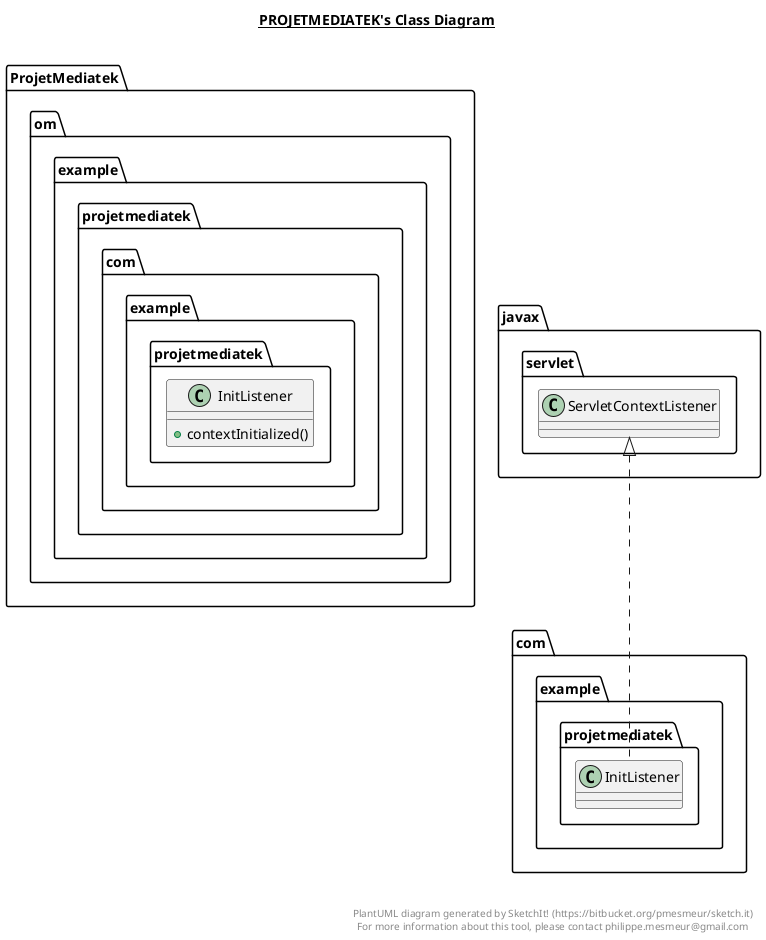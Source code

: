 @startuml

title __PROJETMEDIATEK's Class Diagram__\n

  namespace  ProjetMediatek{
    namespace om.example.projetmediatek {
      class com.example.projetmediatek.InitListener {
          + contextInitialized()
      }
    }
  }
  

  com.example.projetmediatek.InitListener .up.|> javax.servlet.ServletContextListener


right footer


PlantUML diagram generated by SketchIt! (https://bitbucket.org/pmesmeur/sketch.it)
For more information about this tool, please contact philippe.mesmeur@gmail.com
endfooter

@enduml
